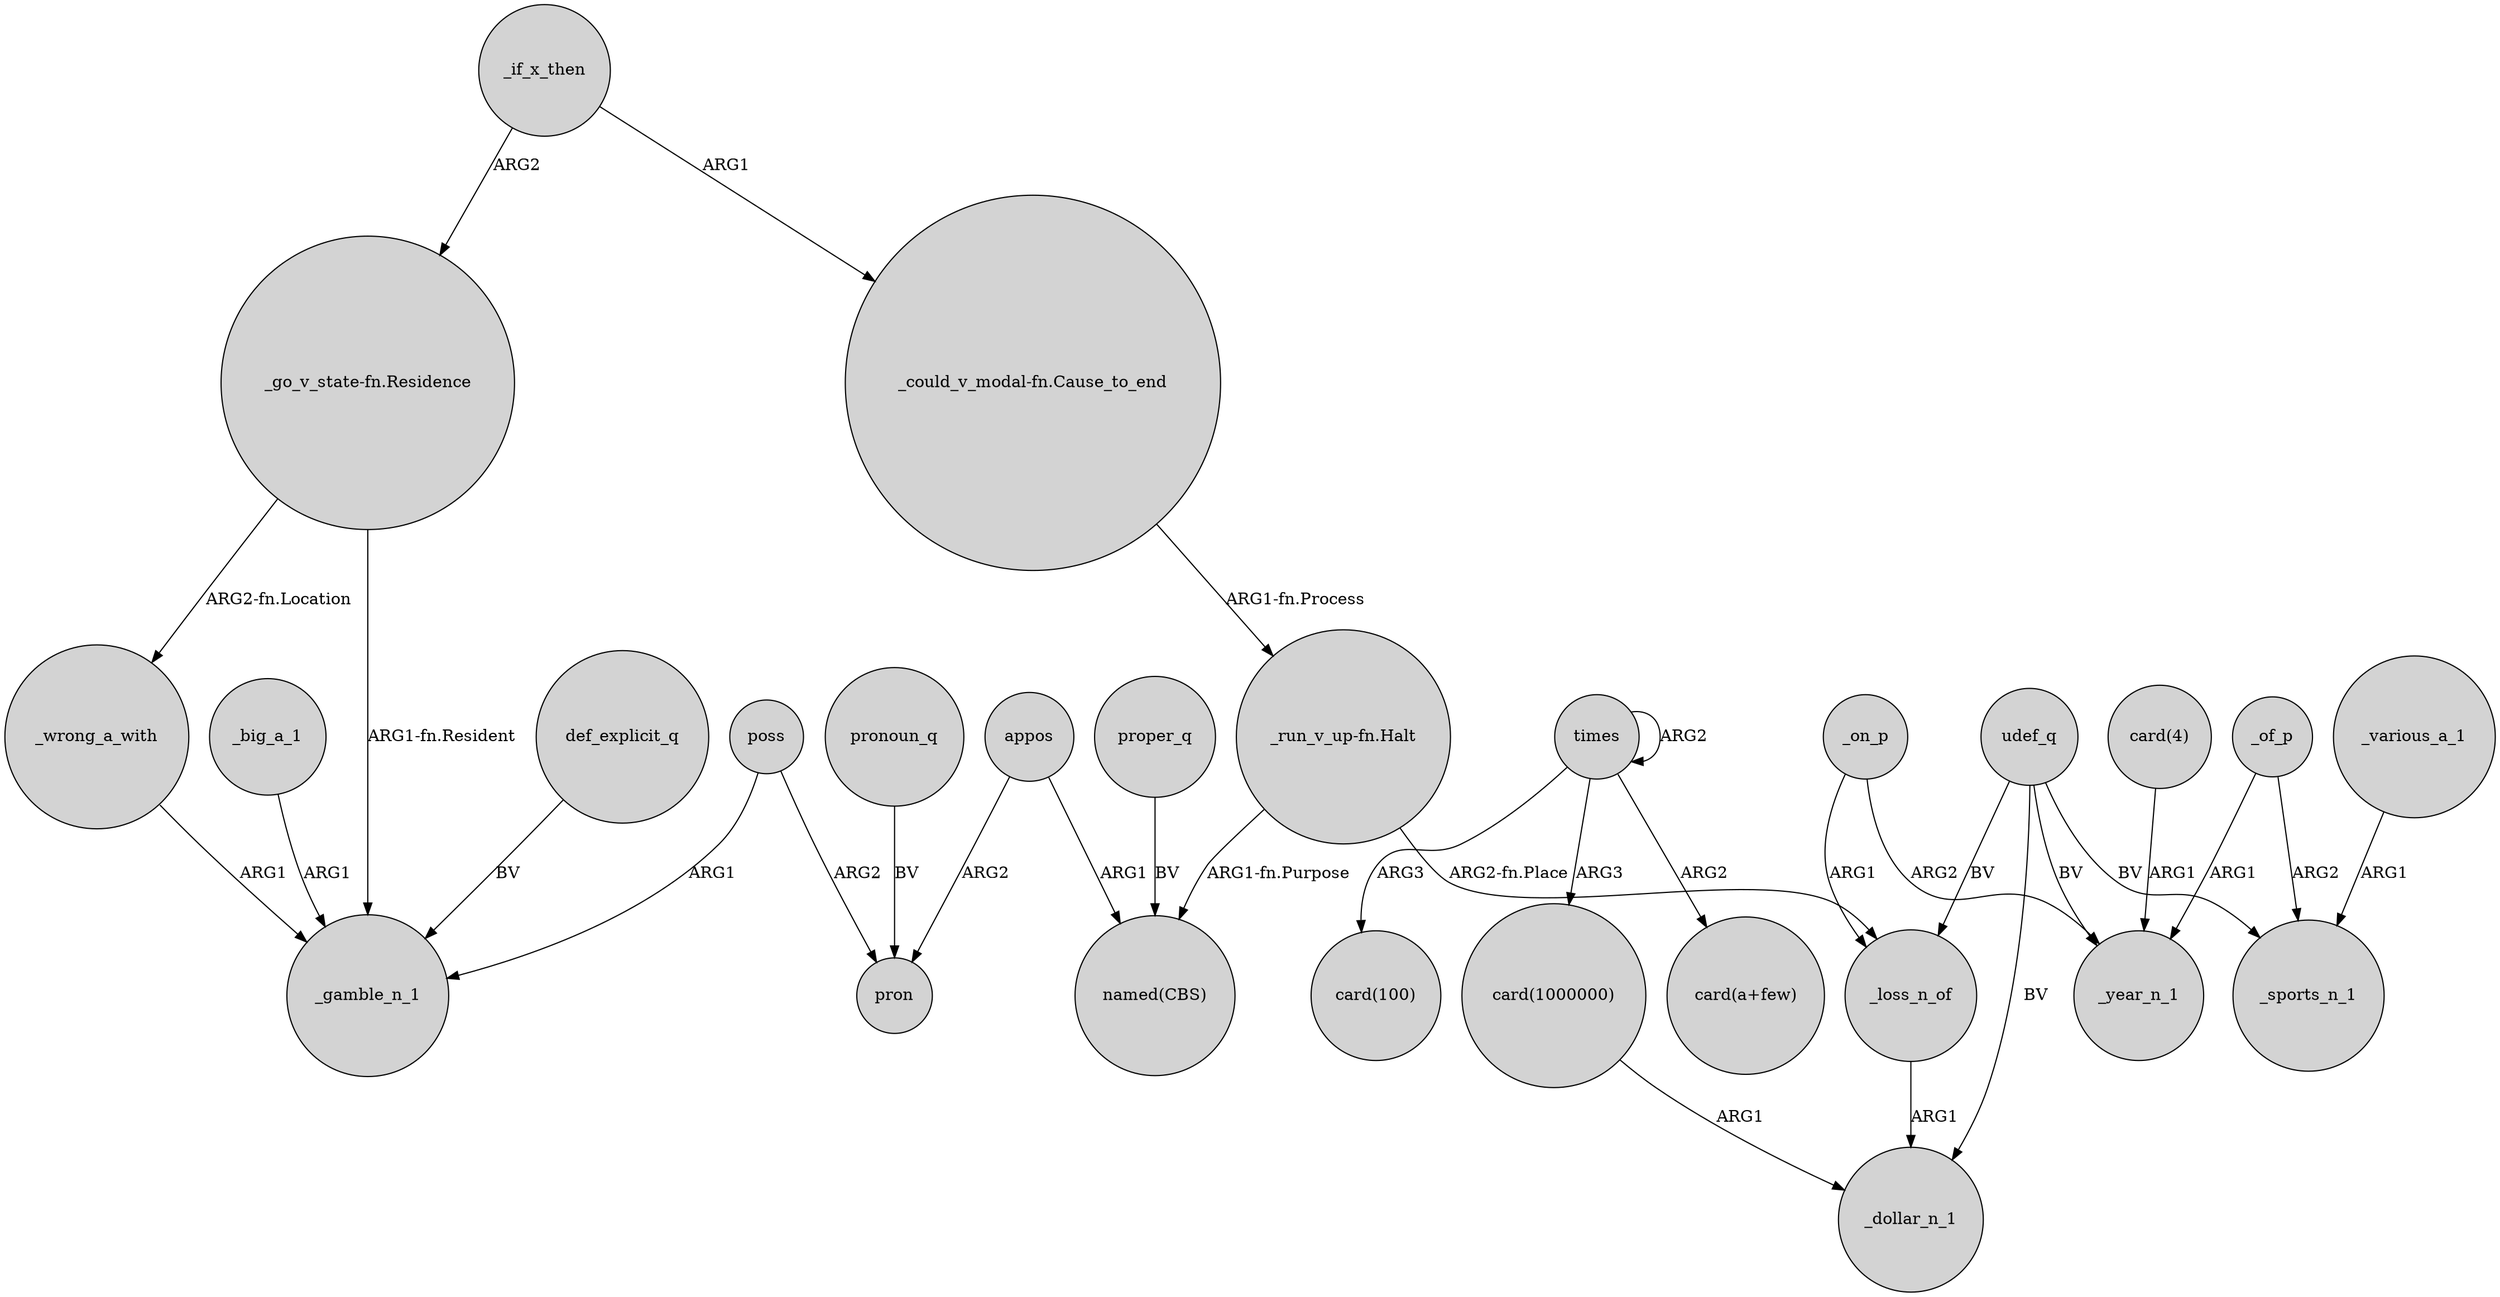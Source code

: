 digraph {
	node [shape=circle style=filled]
	def_explicit_q -> _gamble_n_1 [label=BV]
	"_could_v_modal-fn.Cause_to_end" -> "_run_v_up-fn.Halt" [label="ARG1-fn.Process"]
	appos -> "named(CBS)" [label=ARG1]
	_various_a_1 -> _sports_n_1 [label=ARG1]
	_big_a_1 -> _gamble_n_1 [label=ARG1]
	_on_p -> _loss_n_of [label=ARG1]
	_if_x_then -> "_go_v_state-fn.Residence" [label=ARG2]
	_loss_n_of -> _dollar_n_1 [label=ARG1]
	times -> "card(1000000)" [label=ARG3]
	times -> times [label=ARG2]
	"card(4)" -> _year_n_1 [label=ARG1]
	_of_p -> _sports_n_1 [label=ARG2]
	_if_x_then -> "_could_v_modal-fn.Cause_to_end" [label=ARG1]
	_on_p -> _year_n_1 [label=ARG2]
	appos -> pron [label=ARG2]
	pronoun_q -> pron [label=BV]
	poss -> pron [label=ARG2]
	proper_q -> "named(CBS)" [label=BV]
	_of_p -> _year_n_1 [label=ARG1]
	udef_q -> _loss_n_of [label=BV]
	udef_q -> _dollar_n_1 [label=BV]
	"card(1000000)" -> _dollar_n_1 [label=ARG1]
	"_go_v_state-fn.Residence" -> _wrong_a_with [label="ARG2-fn.Location"]
	"_go_v_state-fn.Residence" -> _gamble_n_1 [label="ARG1-fn.Resident"]
	poss -> _gamble_n_1 [label=ARG1]
	udef_q -> _sports_n_1 [label=BV]
	udef_q -> _year_n_1 [label=BV]
	"_run_v_up-fn.Halt" -> "named(CBS)" [label="ARG1-fn.Purpose"]
	times -> "card(a+few)" [label=ARG2]
	times -> "card(100)" [label=ARG3]
	_wrong_a_with -> _gamble_n_1 [label=ARG1]
	"_run_v_up-fn.Halt" -> _loss_n_of [label="ARG2-fn.Place"]
}
